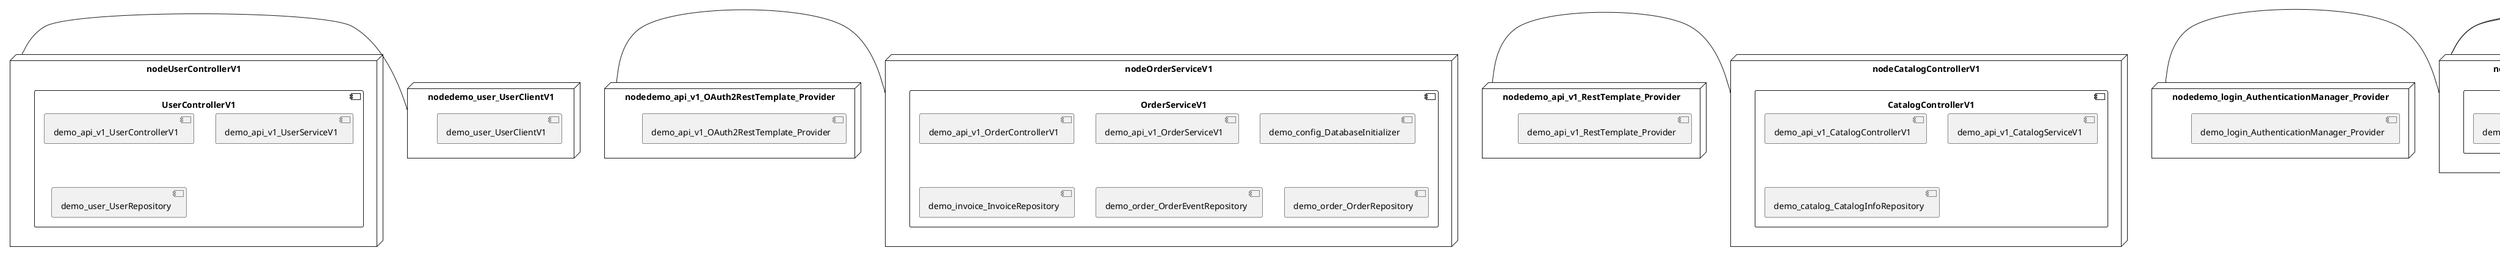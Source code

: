 @startuml
skinparam fixCircleLabelOverlapping true
skinparam componentStyle uml2
node nodeAccountServiceV1 {
component AccountServiceV1 {
[demo_account_AccountRepository] [[kbastani-spring-cloud-event-sourcing-example.system#_CNSI4MWGEe6OQItwR_LfWg]]
[demo_api_v1_AccountControllerV1] [[kbastani-spring-cloud-event-sourcing-example.system#_CNSI4MWGEe6OQItwR_LfWg]]
[demo_api_v1_AccountServiceV1] [[kbastani-spring-cloud-event-sourcing-example.system#_CNSI4MWGEe6OQItwR_LfWg]]
}
}
node nodeCatalogControllerV1 {
component CatalogControllerV1 {
[demo_api_v1_CatalogControllerV1] [[kbastani-spring-cloud-event-sourcing-example.system#_CNSI4MWGEe6OQItwR_LfWg]]
[demo_api_v1_CatalogServiceV1] [[kbastani-spring-cloud-event-sourcing-example.system#_CNSI4MWGEe6OQItwR_LfWg]]
[demo_catalog_CatalogInfoRepository] [[kbastani-spring-cloud-event-sourcing-example.system#_CNSI4MWGEe6OQItwR_LfWg]]
}
}
node nodeInventoryControllerV1 {
component InventoryControllerV1 {
[demo_inventory_InventoryRepository] [[kbastani-spring-cloud-event-sourcing-example.system#_CNSI4MWGEe6OQItwR_LfWg]]
[demo_product_ProductRepository] [[kbastani-spring-cloud-event-sourcing-example.system#_CNSI4MWGEe6OQItwR_LfWg]]
[demo_v1_InventoryControllerV1] [[kbastani-spring-cloud-event-sourcing-example.system#_CNSI4MWGEe6OQItwR_LfWg]]
[demo_v1_InventoryServiceV1] [[kbastani-spring-cloud-event-sourcing-example.system#_CNSI4MWGEe6OQItwR_LfWg]]
}
}
node nodeLoginController {
component LoginController {
[demo_login_LoginController] [[kbastani-spring-cloud-event-sourcing-example.system#_CNSI4MWGEe6OQItwR_LfWg]]
}
}
node nodeOrderServiceV1 {
component OrderServiceV1 {
[demo_api_v1_OrderControllerV1] [[kbastani-spring-cloud-event-sourcing-example.system#_CNSI4MWGEe6OQItwR_LfWg]]
[demo_api_v1_OrderServiceV1] [[kbastani-spring-cloud-event-sourcing-example.system#_CNSI4MWGEe6OQItwR_LfWg]]
[demo_config_DatabaseInitializer] [[kbastani-spring-cloud-event-sourcing-example.system#_CNSI4MWGEe6OQItwR_LfWg]]
[demo_invoice_InvoiceRepository] [[kbastani-spring-cloud-event-sourcing-example.system#_CNSI4MWGEe6OQItwR_LfWg]]
[demo_order_OrderEventRepository] [[kbastani-spring-cloud-event-sourcing-example.system#_CNSI4MWGEe6OQItwR_LfWg]]
[demo_order_OrderRepository] [[kbastani-spring-cloud-event-sourcing-example.system#_CNSI4MWGEe6OQItwR_LfWg]]
}
}
node nodeShoppingCartControllerV1 {
component ShoppingCartControllerV1 {
[demo_api_v1_ShoppingCartControllerV1] [[kbastani-spring-cloud-event-sourcing-example.system#_CNSI4MWGEe6OQItwR_LfWg]]
[demo_api_v1_ShoppingCartServiceV1] [[kbastani-spring-cloud-event-sourcing-example.system#_CNSI4MWGEe6OQItwR_LfWg]]
[demo_cart_CartEventRepository] [[kbastani-spring-cloud-event-sourcing-example.system#_CNSI4MWGEe6OQItwR_LfWg]]
}
}
node nodeUserController {
component UserController {
[demo_UserController] [[kbastani-spring-cloud-event-sourcing-example.system#_CNSI4MWGEe6OQItwR_LfWg]]
[demo_UserRepository] [[kbastani-spring-cloud-event-sourcing-example.system#_CNSI4MWGEe6OQItwR_LfWg]]
[demo_UserService] [[kbastani-spring-cloud-event-sourcing-example.system#_CNSI4MWGEe6OQItwR_LfWg]]
[demo_login_UserController] [[kbastani-spring-cloud-event-sourcing-example.system#_CNSI4MWGEe6OQItwR_LfWg]]
}
}
node nodeUserControllerV1 {
component UserControllerV1 {
[demo_api_v1_UserControllerV1] [[kbastani-spring-cloud-event-sourcing-example.system#_CNSI4MWGEe6OQItwR_LfWg]]
[demo_api_v1_UserServiceV1] [[kbastani-spring-cloud-event-sourcing-example.system#_CNSI4MWGEe6OQItwR_LfWg]]
[demo_user_UserRepository] [[kbastani-spring-cloud-event-sourcing-example.system#_CNSI4MWGEe6OQItwR_LfWg]]
}
}
node nodeDatabaseInitializer {
[DatabaseInitializer] [[kbastani-spring-cloud-event-sourcing-example.system#_CNSI4MWGEe6OQItwR_LfWg]]
}
node nodedemo_api_v1_OAuth2RestTemplate_Provider {
[demo_api_v1_OAuth2RestTemplate_Provider] [[kbastani-spring-cloud-event-sourcing-example.system#_CNSI4MWGEe6OQItwR_LfWg]]
}
node nodedemo_api_v1_RestTemplate_Provider {
[demo_api_v1_RestTemplate_Provider] [[kbastani-spring-cloud-event-sourcing-example.system#_CNSI4MWGEe6OQItwR_LfWg]]
}
node nodedemo_login_AuthenticationManager_Provider {
[demo_login_AuthenticationManager_Provider] [[kbastani-spring-cloud-event-sourcing-example.system#_CNSI4MWGEe6OQItwR_LfWg]]
}
node nodedemo_login_ClientDetailsService_Provider {
[demo_login_ClientDetailsService_Provider] [[kbastani-spring-cloud-event-sourcing-example.system#_CNSI4MWGEe6OQItwR_LfWg]]
}
node nodedemo_login_HttpSessionSecurityContextRepository_Provider {
[demo_login_HttpSessionSecurityContextRepository_Provider] [[kbastani-spring-cloud-event-sourcing-example.system#_CNSI4MWGEe6OQItwR_LfWg]]
}
node nodedemo_user_UserClientV1 {
[demo_user_UserClientV1] [[kbastani-spring-cloud-event-sourcing-example.system#_CNSI4MWGEe6OQItwR_LfWg]]
}
node nodedemo_v1_Session_Provider {
[demo_v1_Session_Provider] [[kbastani-spring-cloud-event-sourcing-example.system#_CNSI4MWGEe6OQItwR_LfWg]]
}
[nodeUserControllerV1] - [nodedemo_user_UserClientV1]
[nodedemo_api_v1_OAuth2RestTemplate_Provider] - [nodeOrderServiceV1]
[nodedemo_api_v1_RestTemplate_Provider] - [nodeCatalogControllerV1]
[nodedemo_login_AuthenticationManager_Provider] - [nodeLoginController]
[nodedemo_login_ClientDetailsService_Provider] - [nodeLoginController]
[nodedemo_login_HttpSessionSecurityContextRepository_Provider] - [nodeLoginController]
[nodedemo_v1_Session_Provider] - [nodeInventoryControllerV1]

@enduml
